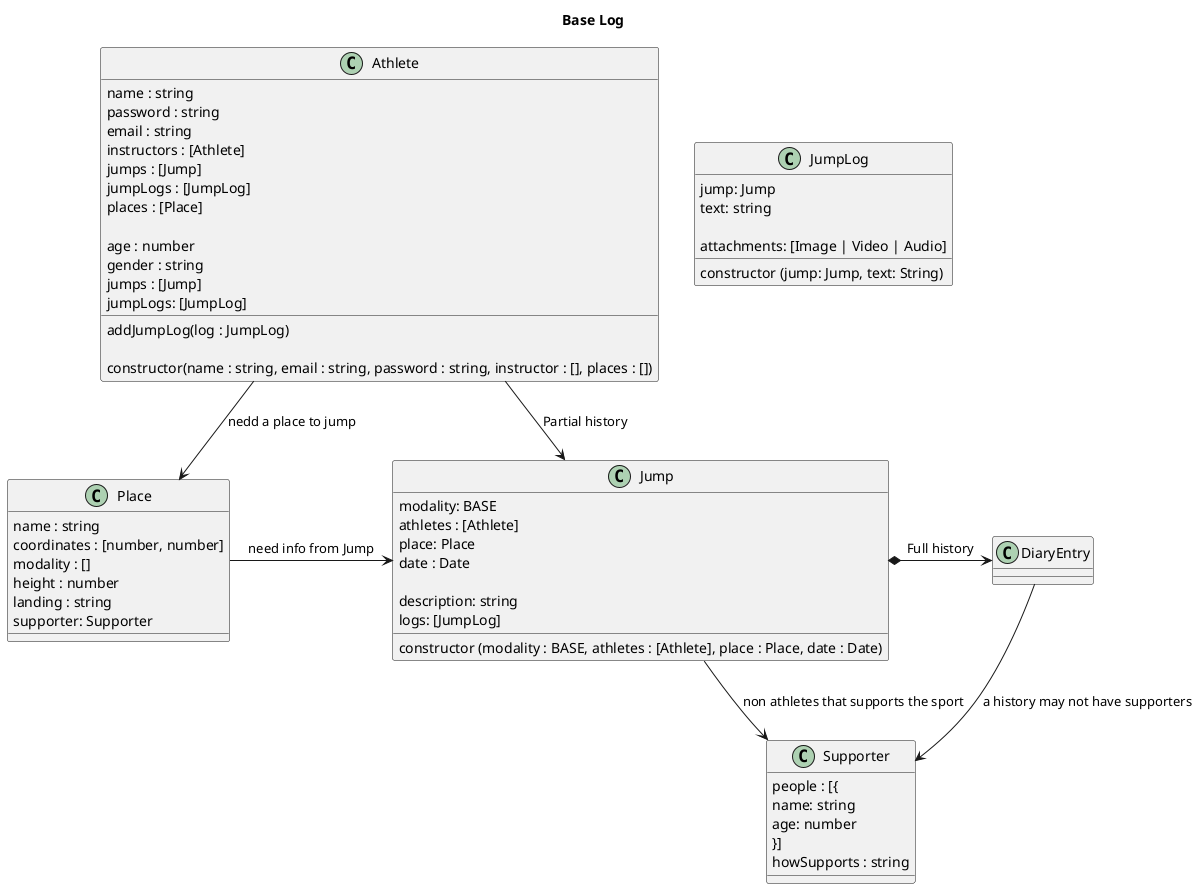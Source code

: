 @startuml Base Log
Title Base Log

class Athlete {
name : string
password : string
email : string
instructors : [Athlete]
jumps : [Jump]
jumpLogs : [JumpLog]
places : [Place]

age : number
gender : string
' record of the jumps user did, has more than 1 log
jumps : [Jump]
' my unique jumps logs
jumpLogs: [JumpLog]

addJumpLog(log : JumpLog)

constructor(name : string, email : string, password : string, instructor : [], places : [])
}

class Jump {
' addJump(Jump)
' Verify: if that place exists
' Verify: if you are linked in date and place with a Jump
modality: BASE
athletes : [Athlete]
place: Place
date : Date

' this is a sinopse
description: string
logs: [JumpLog]

constructor (modality : BASE, athletes : [Athlete], place : Place, date : Date)
}

class JumpLog {
jump: Jump
' this is the full history text
text: string

attachments: [Image | Video | Audio]

constructor (jump: Jump, text: String)
}

class Place {
name : string
coordinates : [number, number]
modality : []
height : number
landing : string
supporter: Supporter
'add child: exitPoint
}

'non Athletes that supports the sport
class Supporter {
' a supporter can associate with a place or a person
people : [{
  name: string
  age: number
}]
howSupports : string
}

' Head *- Hand : composition
' Parent o-- IndependentChild : agregation
' Need --> Use : association

Athlete --> Place : nedd a place to jump
Athlete -> Jump : Partial history

Place -> Jump : need info from Jump
Jump *-> DiaryEntry : Full history
Jump --> Supporter : non athletes that supports the sport
DiaryEntry --> Supporter : a history may not have supporters

@enduml



